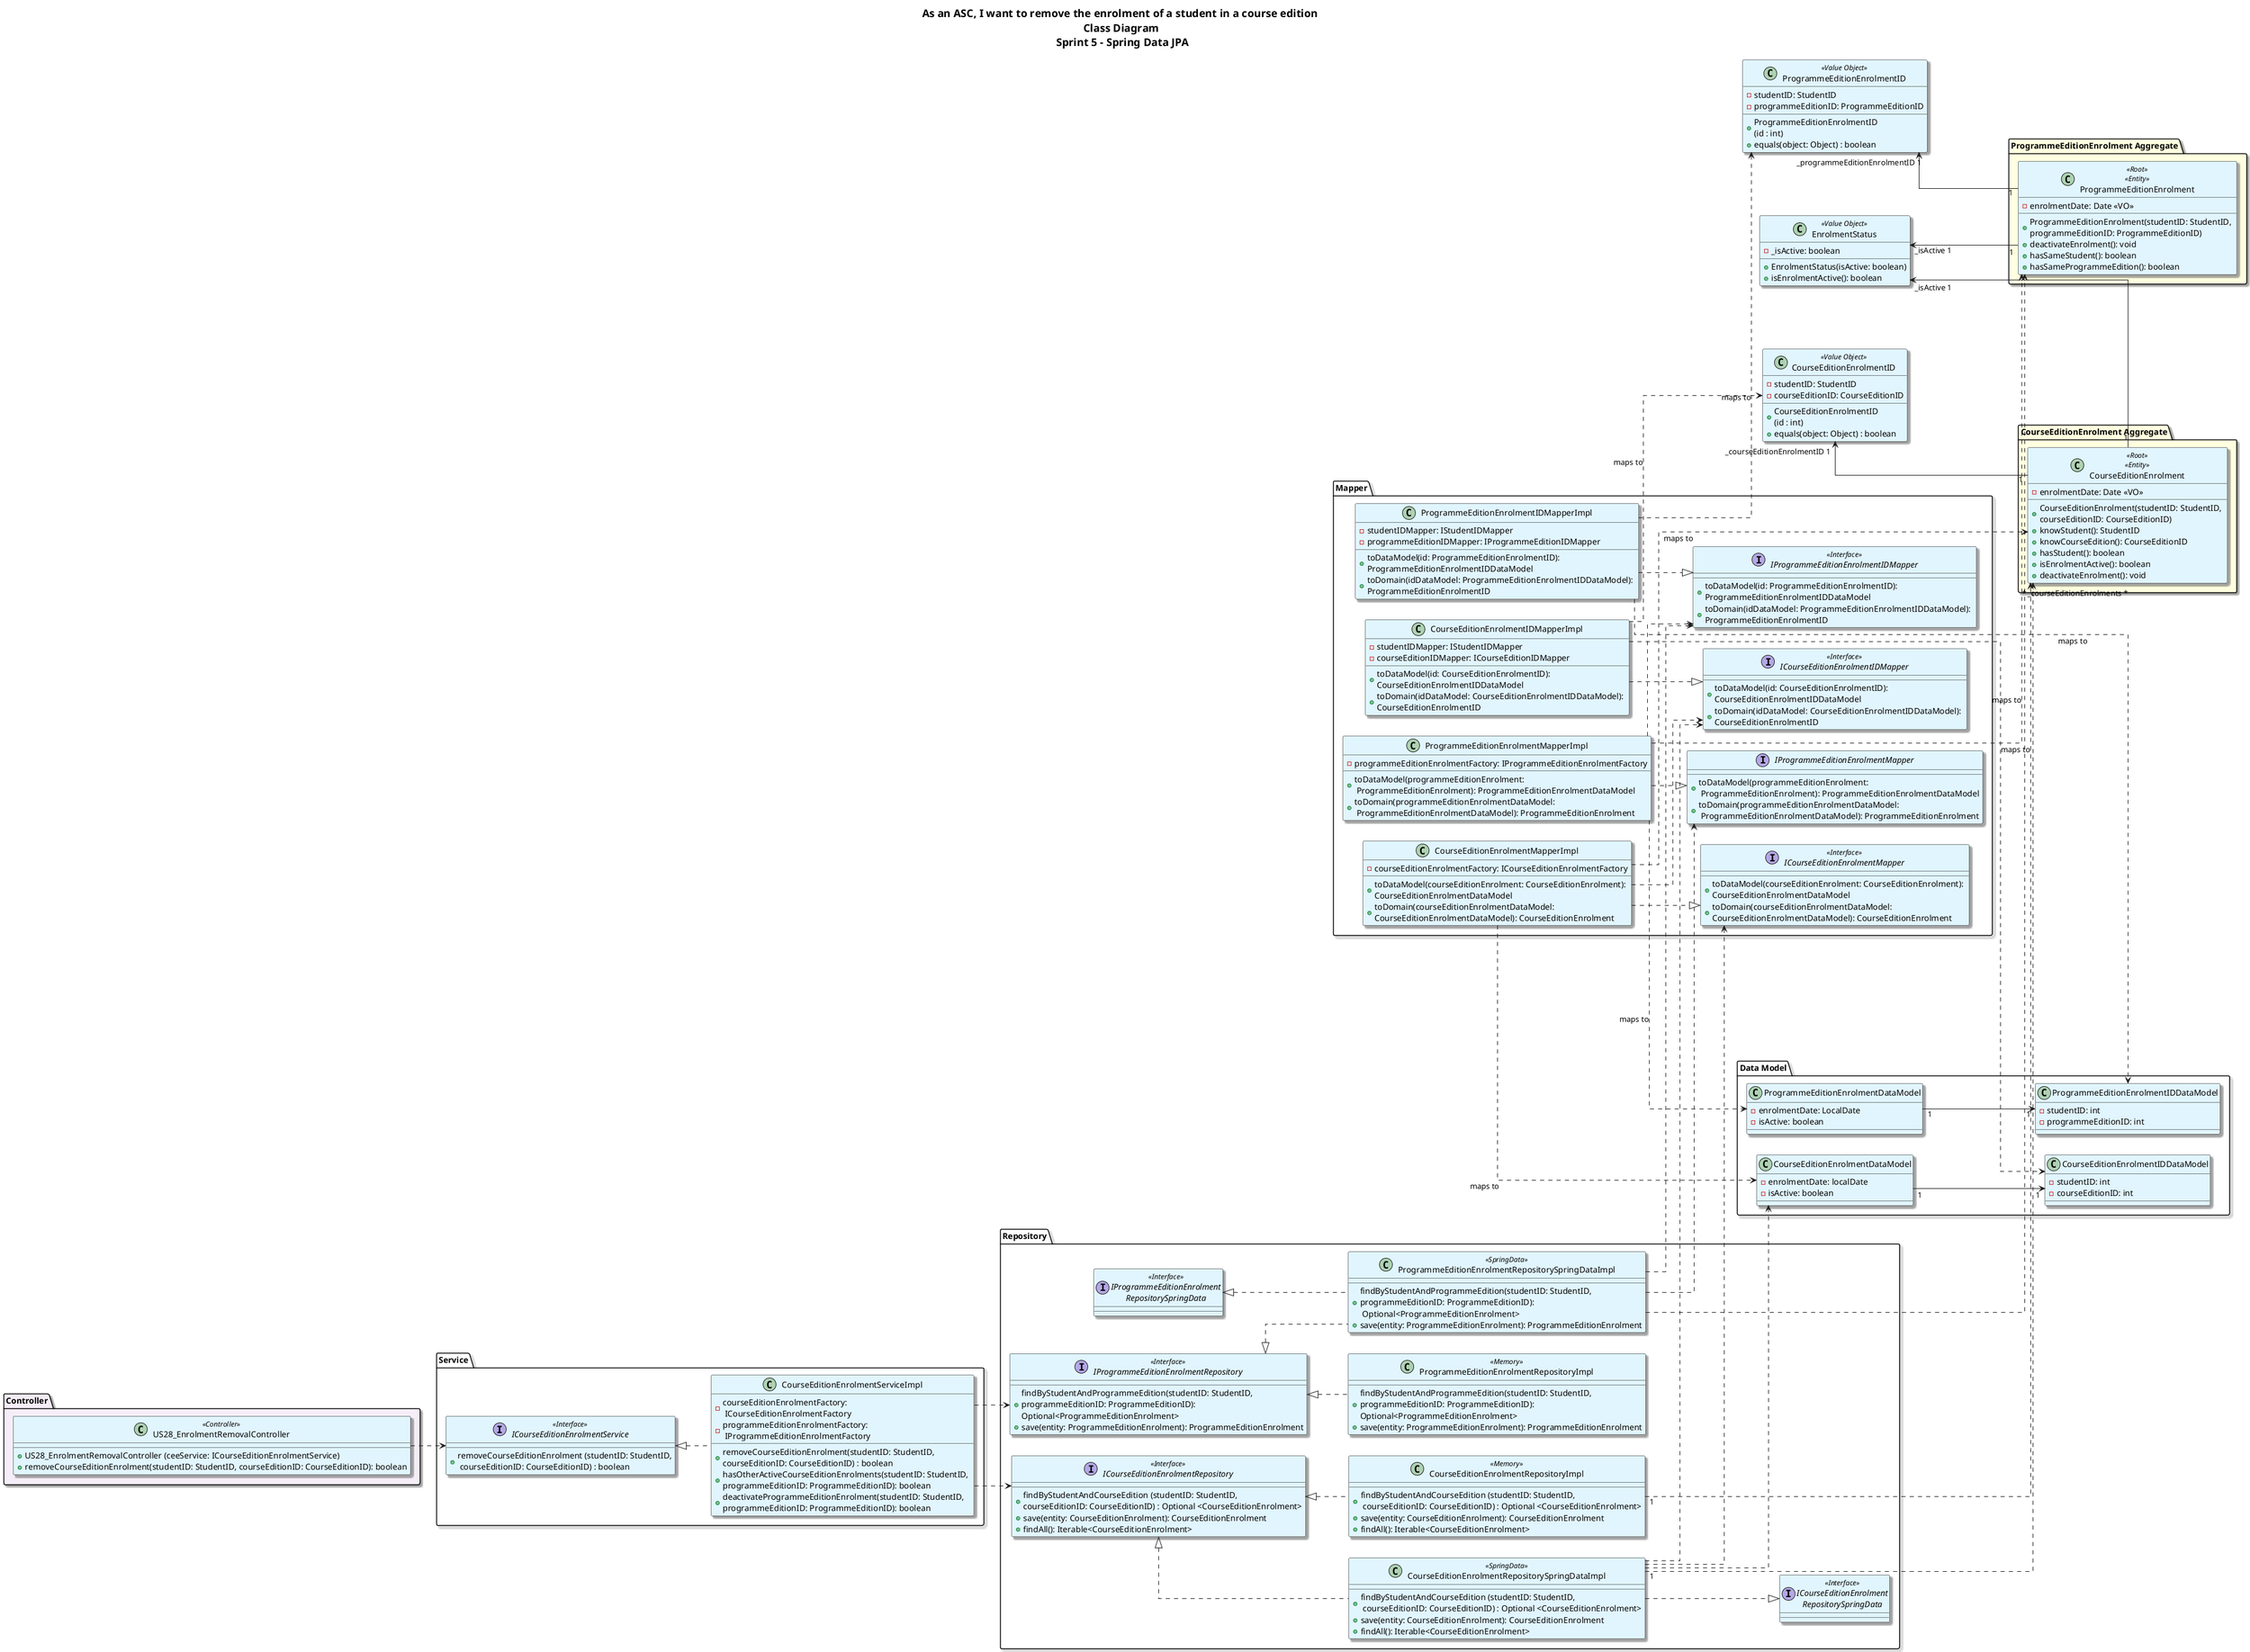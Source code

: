@startuml
title As an ASC, I want to remove the enrolment of a student in a course edition \n Class Diagram \n Sprint 5 - Spring Data JPA

' ========== SETTINGS ==========
skinparam classBackgroundColor #E1F5FE
skinparam titleFontSize 18
skinparam linetype ortho
skinparam LegendBackgroundColor white
skinparam LegendBorderColor white
skinparam classFontSize 14
skinparam shadowing true
skinparam rectangle {
  RoundCorner 20
}
skinparam classBorderColor Black
left to right direction

' ========== CONTROLLER LAYER ==========
package Controller #F5EEF8{
class US28_EnrolmentRemovalController <<Controller>> {
    +US28_EnrolmentRemovalController (ceeService: ICourseEditionEnrolmentService)
    +removeCourseEditionEnrolment(studentID: StudentID, courseEditionID: CourseEditionID): boolean
}
}


' ========== SERVICE LAYER ==========
package Service {
interface ICourseEditionEnrolmentService <<Interface>> {
    +removeCourseEditionEnrolment (studentID: StudentID,\n courseEditionID: CourseEditionID) : boolean
}

class CourseEditionEnrolmentServiceImpl {
    -courseEditionEnrolmentFactory:\n ICourseEditionEnrolmentFactory
    -programmeEditionEnrolmentFactory:\n IProgrammeEditionEnrolmentFactory
    +removeCourseEditionEnrolment(studentID: StudentID, \ncourseEditionID: CourseEditionID) : boolean
    +hasOtherActiveCourseEditionEnrolments(studentID: StudentID, \nprogrammeEditionID: ProgrammeEditionID): boolean
    +deactivateProgrammeEditionEnrolment(studentID: StudentID, \nprogrammeEditionID: ProgrammeEditionID): boolean
}
}


' ========== REPOSITORY LAYER ==========
package Repository {

interface ICourseEditionEnrolmentRepository <<Interface>> {
    +findByStudentAndCourseEdition (studentID: StudentID, \ncourseEditionID: CourseEditionID) : Optional <CourseEditionEnrolment>
    +save(entity: CourseEditionEnrolment): CourseEditionEnrolment
    +findAll(): Iterable<CourseEditionEnrolment>
}

class CourseEditionEnrolmentRepositoryImpl <<Memory>>{
    +findByStudentAndCourseEdition (studentID: StudentID,\n courseEditionID: CourseEditionID) : Optional <CourseEditionEnrolment>
    +save(entity: CourseEditionEnrolment): CourseEditionEnrolment
    +findAll(): Iterable<CourseEditionEnrolment>
}

class CourseEditionEnrolmentRepositorySpringDataImpl <<SpringData>> {
    +findByStudentAndCourseEdition (studentID: StudentID,\n courseEditionID: CourseEditionID) : Optional <CourseEditionEnrolment>
    +save(entity: CourseEditionEnrolment): CourseEditionEnrolment
    +findAll(): Iterable<CourseEditionEnrolment>
}

interface ICourseEditionEnrolment\nRepositorySpringData <<Interface>> {
}

interface IProgrammeEditionEnrolmentRepository <<Interface>> {
    +findByStudentAndProgrammeEdition(studentID: StudentID, \nprogrammeEditionID: ProgrammeEditionID): \nOptional<ProgrammeEditionEnrolment>
    +save(entity: ProgrammeEditionEnrolment): ProgrammeEditionEnrolment
}

class ProgrammeEditionEnrolmentRepositoryImpl <<Memory>> {
    +findByStudentAndProgrammeEdition(studentID: StudentID, \nprogrammeEditionID: ProgrammeEditionID): \nOptional<ProgrammeEditionEnrolment>
    +save(entity: ProgrammeEditionEnrolment): ProgrammeEditionEnrolment
}

class ProgrammeEditionEnrolmentRepositorySpringDataImpl <<SpringData>> {
    +findByStudentAndProgrammeEdition(studentID: StudentID, \nprogrammeEditionID: ProgrammeEditionID):\n Optional<ProgrammeEditionEnrolment>
    +save(entity: ProgrammeEditionEnrolment): ProgrammeEditionEnrolment
}

interface IProgrammeEditionEnrolment\nRepositorySpringData <<Interface>> {
}

}



' ========== MAPPING LAYER ==========
package Mapper {
interface ICourseEditionEnrolmentMapper <<Interface>> {
    +toDataModel(courseEditionEnrolment: CourseEditionEnrolment): \nCourseEditionEnrolmentDataModel
    +toDomain(courseEditionEnrolmentDataModel: \nCourseEditionEnrolmentDataModel): CourseEditionEnrolment
}

class CourseEditionEnrolmentMapperImpl {
    -courseEditionEnrolmentFactory: ICourseEditionEnrolmentFactory
    +toDataModel(courseEditionEnrolment: CourseEditionEnrolment): \nCourseEditionEnrolmentDataModel
    +toDomain(courseEditionEnrolmentDataModel: \nCourseEditionEnrolmentDataModel): CourseEditionEnrolment
}

interface ICourseEditionEnrolmentIDMapper <<Interface>> {
    + toDataModel(id: CourseEditionEnrolmentID): \nCourseEditionEnrolmentIDDataModel
    + toDomain(idDataModel: CourseEditionEnrolmentIDDataModel): \nCourseEditionEnrolmentID
}

class CourseEditionEnrolmentIDMapperImpl {
    -studentIDMapper: IStudentIDMapper
    -courseEditionIDMapper: ICourseEditionIDMapper
    + toDataModel(id: CourseEditionEnrolmentID): \nCourseEditionEnrolmentIDDataModel
    + toDomain(idDataModel: CourseEditionEnrolmentIDDataModel): \nCourseEditionEnrolmentID
}

interface IProgrammeEditionEnrolmentMapper {
    + toDataModel(programmeEditionEnrolment:\n ProgrammeEditionEnrolment): ProgrammeEditionEnrolmentDataModel
    + toDomain(programmeEditionEnrolmentDataModel:\n ProgrammeEditionEnrolmentDataModel): ProgrammeEditionEnrolment
}

class ProgrammeEditionEnrolmentMapperImpl  {
    -programmeEditionEnrolmentFactory: IProgrammeEditionEnrolmentFactory
    + toDataModel(programmeEditionEnrolment:\n ProgrammeEditionEnrolment): ProgrammeEditionEnrolmentDataModel
    + toDomain(programmeEditionEnrolmentDataModel:\n ProgrammeEditionEnrolmentDataModel): ProgrammeEditionEnrolment
}

interface IProgrammeEditionEnrolmentIDMapper <<Interface>> {
    + toDataModel(id: ProgrammeEditionEnrolmentID): \nProgrammeEditionEnrolmentIDDataModel
    + toDomain(idDataModel: ProgrammeEditionEnrolmentIDDataModel): \nProgrammeEditionEnrolmentID
}

class ProgrammeEditionEnrolmentIDMapperImpl {
    -studentIDMapper: IStudentIDMapper
    -programmeEditionIDMapper: IProgrammeEditionIDMapper
    + toDataModel(id: ProgrammeEditionEnrolmentID): \nProgrammeEditionEnrolmentIDDataModel
    + toDomain(idDataModel: ProgrammeEditionEnrolmentIDDataModel): \nProgrammeEditionEnrolmentID
}
}


' ========== DATA MODEL ==========
package "Data Model" {
class CourseEditionEnrolmentDataModel {
    -enrolmentDate: localDate
    -isActive: boolean
}

class CourseEditionEnrolmentIDDataModel  {
    - studentID: int
    - courseEditionID: int
}

class ProgrammeEditionEnrolmentDataModel {
    -enrolmentDate: LocalDate
    -isActive: boolean
}

class ProgrammeEditionEnrolmentIDDataModel {
    -studentID: int
    -programmeEditionID: int
}

}


' ========== DOMAIN: ENROLMENT STATUS ==========
class EnrolmentStatus <<Value Object>>{
    -_isActive: boolean
    + EnrolmentStatus(isActive: boolean)
    + isEnrolmentActive(): boolean
    }

' ========== DOMAIN: COURSE ENROLMENT AGGREGATE ==========
package "CourseEditionEnrolment Aggregate" #LightYellow{
class CourseEditionEnrolment <<Root>> <<Entity>>{
    -enrolmentDate: Date <<VO>>
    +CourseEditionEnrolment(studentID: StudentID, \ncourseEditionID: CourseEditionID)
    +knowStudent(): StudentID
    +knowCourseEdition(): CourseEditionID
    +hasStudent(): boolean
    +isEnrolmentActive(): boolean
    +deactivateEnrolment(): void
}
}

class CourseEditionEnrolmentID <<Value Object>> {
    -studentID: StudentID
    -courseEditionID: CourseEditionID
    + CourseEditionEnrolmentID\n(id : int)
    + equals(object: Object) : boolean
}




' ========== DOMAIN: PROGRAMME ENROLMENT AGGREGATE ==========
package "ProgrammeEditionEnrolment Aggregate" #LightYellow{
class ProgrammeEditionEnrolment <<Root>> <<Entity>>{
    -enrolmentDate: Date <<VO>>
    +ProgrammeEditionEnrolment(studentID: StudentID, \nprogrammeEditionID: ProgrammeEditionID)
    +deactivateEnrolment(): void
    +hasSameStudent(): boolean
    +hasSameProgrammeEdition(): boolean

}
}

class ProgrammeEditionEnrolmentID <<Value Object>> {
    -studentID: StudentID
    -programmeEditionID: ProgrammeEditionID
    + ProgrammeEditionEnrolmentID\n(id : int)
    + equals(object: Object) : boolean
}

' ========== RELATIONSHIPS ==========
US28_EnrolmentRemovalController ..> ICourseEditionEnrolmentService
ICourseEditionEnrolmentService <|.. CourseEditionEnrolmentServiceImpl

CourseEditionEnrolmentServiceImpl ..> ICourseEditionEnrolmentRepository
CourseEditionEnrolmentServiceImpl ..> IProgrammeEditionEnrolmentRepository

ICourseEditionEnrolmentRepository <|.. CourseEditionEnrolmentRepositoryImpl
ICourseEditionEnrolmentRepository <|.. CourseEditionEnrolmentRepositorySpringDataImpl
CourseEditionEnrolmentRepositorySpringDataImpl ..> CourseEditionEnrolmentDataModel
CourseEditionEnrolmentRepositorySpringDataImpl "1" ..> "*" CourseEditionEnrolment
CourseEditionEnrolmentRepositorySpringDataImpl ..> ICourseEditionEnrolmentMapper
CourseEditionEnrolmentRepositorySpringDataImpl ..> ICourseEditionEnrolmentIDMapper
CourseEditionEnrolmentMapperImpl ..> CourseEditionEnrolment : maps to
CourseEditionEnrolmentMapperImpl ..> CourseEditionEnrolmentDataModel : maps to
CourseEditionEnrolmentMapperImpl ..|> ICourseEditionEnrolmentMapper
CourseEditionEnrolmentIDMapperImpl ..|> ICourseEditionEnrolmentIDMapper
CourseEditionEnrolmentMapperImpl ..> ICourseEditionEnrolmentIDMapper
CourseEditionEnrolmentIDMapperImpl ..> CourseEditionEnrolmentID : maps to
CourseEditionEnrolmentIDMapperImpl ..> CourseEditionEnrolmentIDDataModel : maps to

ProgrammeEditionEnrolmentRepositorySpringDataImpl ..> IProgrammeEditionEnrolmentMapper
ProgrammeEditionEnrolmentRepositorySpringDataImpl ..> IProgrammeEditionEnrolmentIDMapper
ProgrammeEditionEnrolmentMapperImpl ..> ProgrammeEditionEnrolment : maps to
ProgrammeEditionEnrolmentMapperImpl ..> ProgrammeEditionEnrolmentDataModel : maps to
ProgrammeEditionEnrolmentMapperImpl ..|> IProgrammeEditionEnrolmentMapper
ProgrammeEditionEnrolmentIDMapperImpl ..|> IProgrammeEditionEnrolmentIDMapper
ProgrammeEditionEnrolmentMapperImpl ..> IProgrammeEditionEnrolmentIDMapper
ProgrammeEditionEnrolmentIDMapperImpl ..> ProgrammeEditionEnrolmentID : maps to
ProgrammeEditionEnrolmentIDMapperImpl ..> ProgrammeEditionEnrolmentIDDataModel : maps to

CourseEditionEnrolmentDataModel "1" --> "1" CourseEditionEnrolmentIDDataModel
ProgrammeEditionEnrolmentDataModel "1" --> "1" ProgrammeEditionEnrolmentIDDataModel
CourseEditionEnrolmentRepositorySpringDataImpl ..|> ICourseEditionEnrolment\nRepositorySpringData
IProgrammeEditionEnrolmentRepository <|.. ProgrammeEditionEnrolmentRepositoryImpl
IProgrammeEditionEnrolmentRepository <|.. ProgrammeEditionEnrolmentRepositorySpringDataImpl

IProgrammeEditionEnrolment\nRepositorySpringData <|.. ProgrammeEditionEnrolmentRepositorySpringDataImpl
ProgrammeEditionEnrolmentRepositorySpringDataImpl ..> ProgrammeEditionEnrolment

CourseEditionEnrolmentID "_courseEditionEnrolmentID 1" <-- "1" CourseEditionEnrolment
ProgrammeEditionEnrolmentID "_programmeEditionEnrolmentID 1" <-- "1" ProgrammeEditionEnrolment
CourseEditionEnrolmentRepositoryImpl "1"..> "_courseEditionEnrolments *" CourseEditionEnrolment
EnrolmentStatus "_isActive 1" <-- "1" CourseEditionEnrolment
EnrolmentStatus "_isActive 1" <-- "1" ProgrammeEditionEnrolment



@enduml

